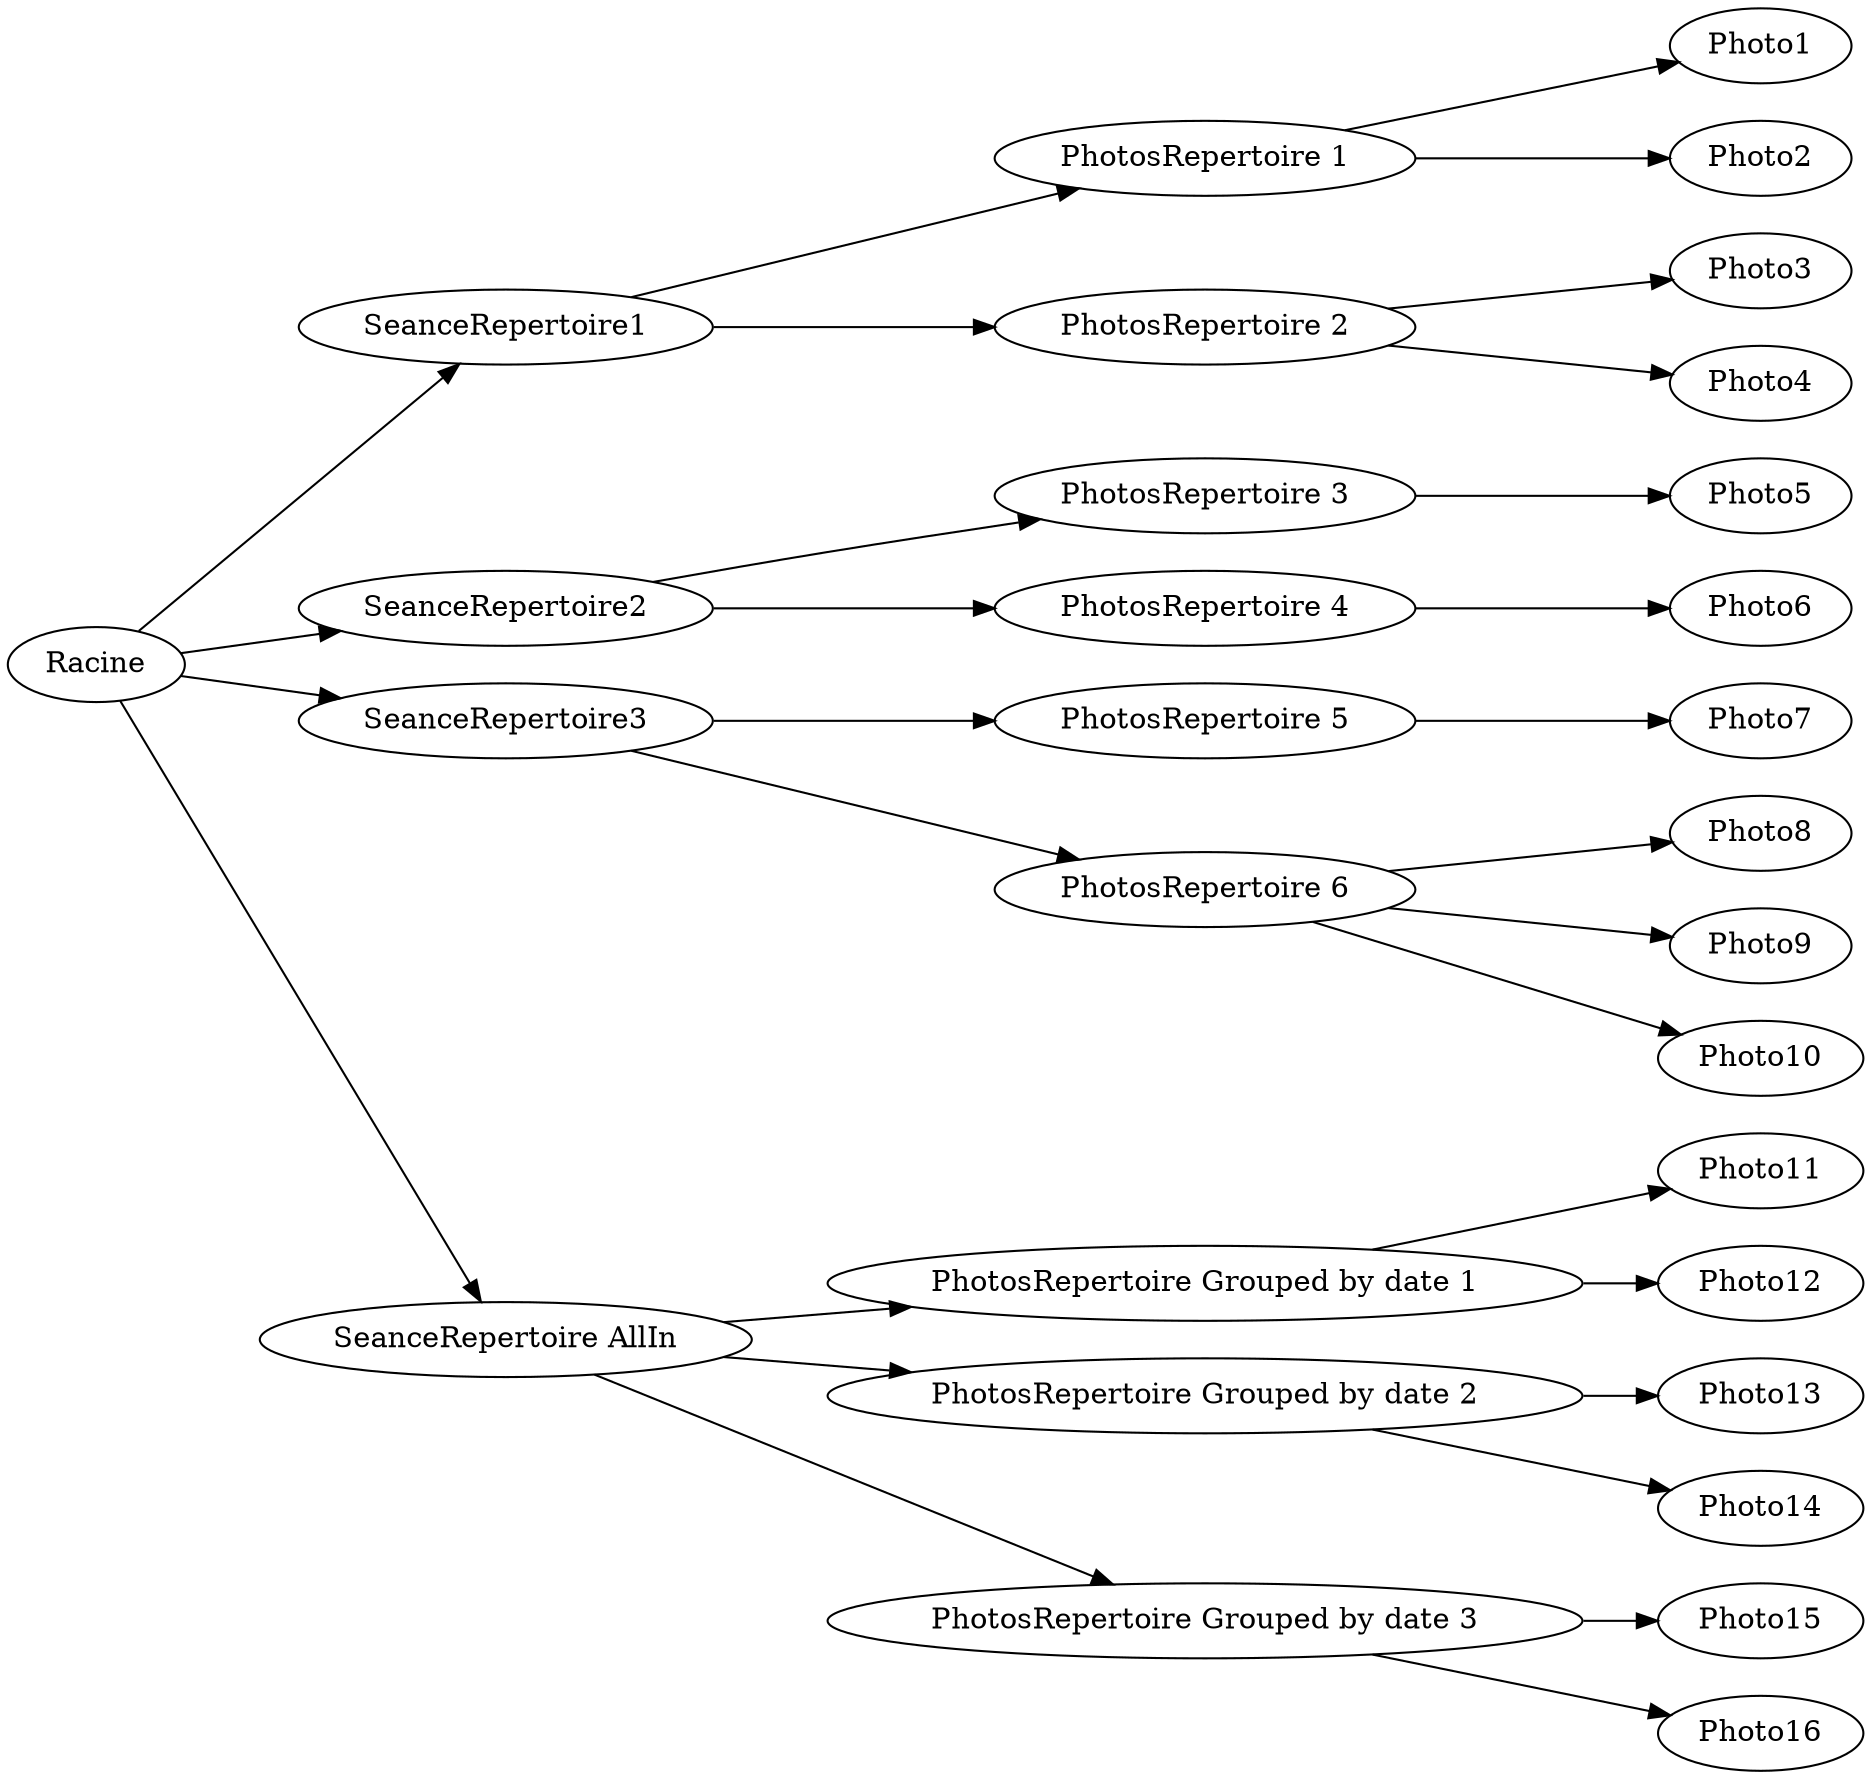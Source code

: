 digraph repertoire_architecture {
    rankdir = LR;
// Define edges between the components
"Racine" -> "SeanceRepertoire1"
"Racine" -> "SeanceRepertoire2"
"Racine" -> "SeanceRepertoire3"
"Racine" -> "SeanceRepertoire AllIn"
"SeanceRepertoire1" -> "PhotosRepertoire 1"
"SeanceRepertoire1" -> "PhotosRepertoire 2"
"SeanceRepertoire2" -> "PhotosRepertoire 3"
"SeanceRepertoire2" -> "PhotosRepertoire 4"
"SeanceRepertoire3" -> "PhotosRepertoire 5"
"SeanceRepertoire3" -> "PhotosRepertoire 6"
"SeanceRepertoire AllIn" -> "PhotosRepertoire Grouped by date 1"
"SeanceRepertoire AllIn" -> "PhotosRepertoire Grouped by date 2"
"SeanceRepertoire AllIn" -> "PhotosRepertoire Grouped by date 3"
"PhotosRepertoire 1" -> "Photo1"
"PhotosRepertoire 1" -> "Photo2"
"PhotosRepertoire 2" -> "Photo3"
"PhotosRepertoire 2" -> "Photo4"
"PhotosRepertoire 3" -> "Photo5"
"PhotosRepertoire 4" -> "Photo6"
"PhotosRepertoire 5" -> "Photo7"
"PhotosRepertoire 6" -> "Photo8"
"PhotosRepertoire 6" -> "Photo9"
"PhotosRepertoire 6" -> "Photo10"
"PhotosRepertoire Grouped by date 1" -> "Photo11"
"PhotosRepertoire Grouped by date 1" -> "Photo12"
"PhotosRepertoire Grouped by date 2" -> "Photo13"
"PhotosRepertoire Grouped by date 2" -> "Photo14"
"PhotosRepertoire Grouped by date 3" -> "Photo15"
"PhotosRepertoire Grouped by date 3" -> "Photo16"

}

